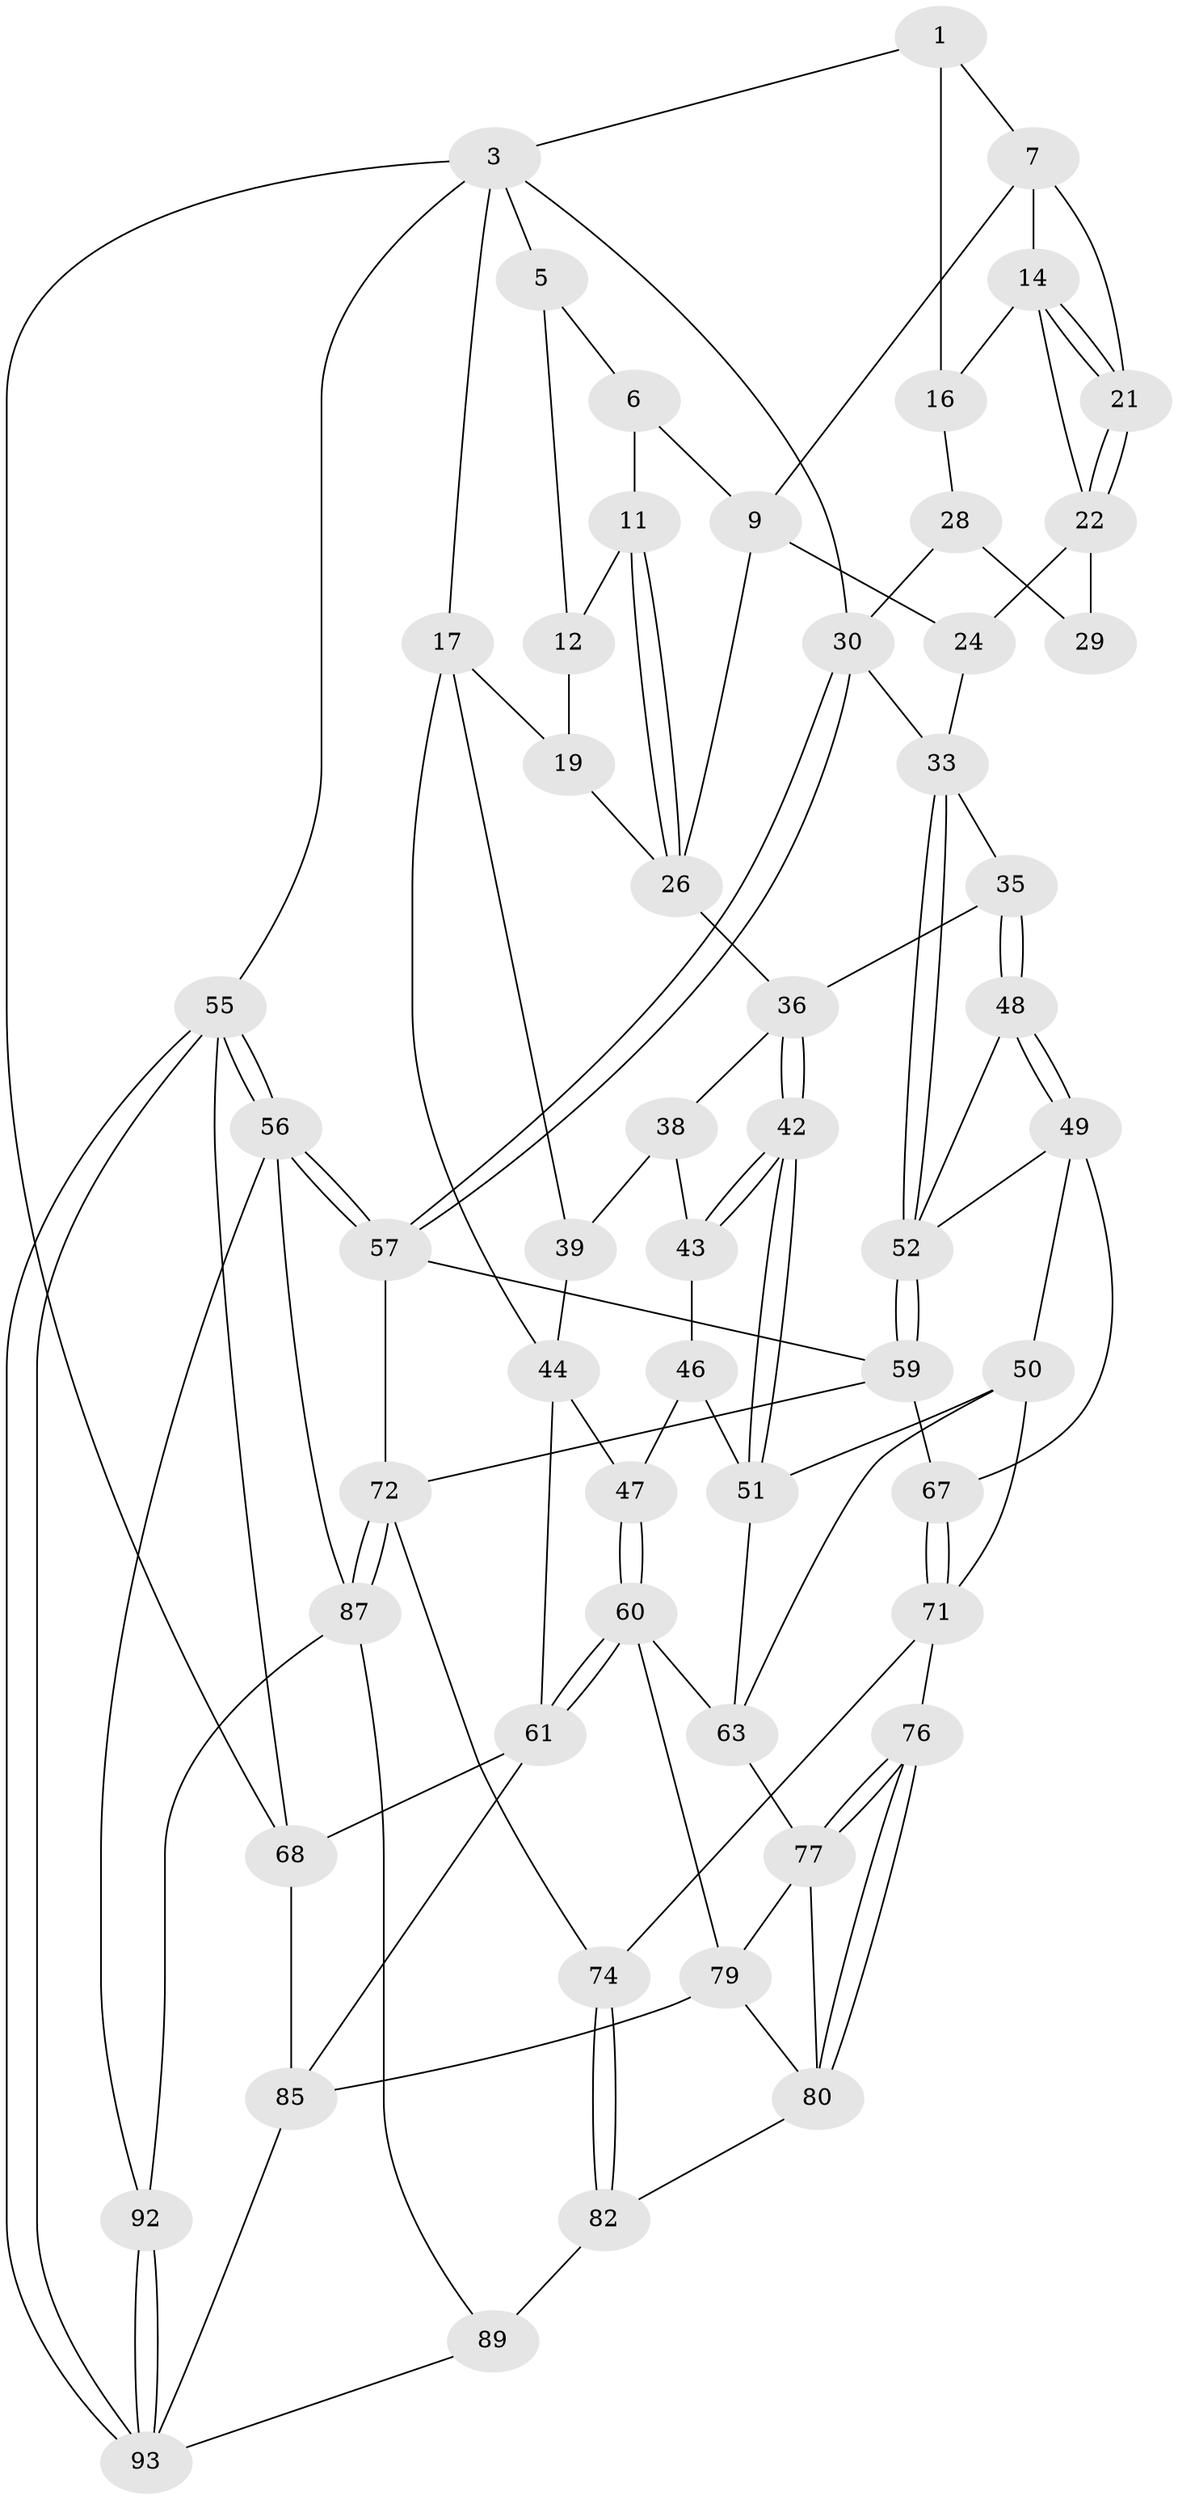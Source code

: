 // original degree distribution, {3: 0.0425531914893617, 6: 0.23404255319148937, 5: 0.5106382978723404, 4: 0.2127659574468085}
// Generated by graph-tools (version 1.1) at 2025/42/03/06/25 10:42:29]
// undirected, 56 vertices, 122 edges
graph export_dot {
graph [start="1"]
  node [color=gray90,style=filled];
  1 [pos="+0.46699878133968764+0",super="+2"];
  3 [pos="+1+0",super="+4"];
  5 [pos="+0.2231977162320201+0"];
  6 [pos="+0.2921196103194294+0",super="+10"];
  7 [pos="+0.49253237704049485+0.00942941037831968",super="+8"];
  9 [pos="+0.4465740352491891+0.16631471653838342",super="+25"];
  11 [pos="+0.2568709589457326+0.16722274889192248"];
  12 [pos="+0.24410522804363727+0.15644188046188084",super="+13"];
  14 [pos="+0.6235431530977515+0.07707758973074644",super="+15"];
  16 [pos="+0.9384096715622133+0"];
  17 [pos="+0+0.19182820414847707",super="+18"];
  19 [pos="+0.0370072669560759+0.18944635660259088",super="+20"];
  21 [pos="+0.570271920466664+0.1428444008169124"];
  22 [pos="+0.6234286543061947+0.19868129994864525",super="+23"];
  24 [pos="+0.5611663894695301+0.2796576775499577"];
  26 [pos="+0.33399096802726586+0.2963916724499866",super="+27"];
  28 [pos="+0.8170883616966269+0.10066942434374374",super="+32"];
  29 [pos="+0.6845915327904176+0.23902519578754589"];
  30 [pos="+1+0.3239684232590979",super="+31"];
  33 [pos="+0.7271089126162753+0.4755473579459277",super="+34"];
  35 [pos="+0.4107102799914322+0.45230131391097683"];
  36 [pos="+0.34361053002133374+0.4113201581620443",super="+37"];
  38 [pos="+0.14869264590982226+0.40764306701965053",super="+40"];
  39 [pos="+0.11795121891292583+0.4039197124645756",super="+41"];
  42 [pos="+0.2433955077595218+0.5932497196112322"];
  43 [pos="+0.1628443264810431+0.568159853617298"];
  44 [pos="+0.015161870825546701+0.5475433299719383",super="+45"];
  46 [pos="+0.12815337539729765+0.5987215280684837"];
  47 [pos="+0.07135027738389915+0.6256986013338868"];
  48 [pos="+0.4314341575179804+0.5622551990437418"];
  49 [pos="+0.393902377503802+0.6500031953933032",super="+65"];
  50 [pos="+0.3417972110901398+0.6910007057604796",super="+69"];
  51 [pos="+0.2532473886338775+0.6399581123441307",super="+54"];
  52 [pos="+0.7241539771740767+0.5277976438800833",super="+53"];
  55 [pos="+1+1"];
  56 [pos="+1+1",super="+90"];
  57 [pos="+1+0.773367499971478",super="+58"];
  59 [pos="+0.7462480769931681+0.5941053081896606",super="+66"];
  60 [pos="+0.062190767697274316+0.7650127553132358",super="+64"];
  61 [pos="+0.05060509469598613+0.7692762776076763",super="+62"];
  63 [pos="+0.13664660861793787+0.7628891728118057",super="+70"];
  67 [pos="+0.5268475031333485+0.7543582349085783"];
  68 [pos="+0+1"];
  71 [pos="+0.5267628272000358+0.754531391021669",super="+75"];
  72 [pos="+0.7425440627621975+0.8540416097846968",super="+73"];
  74 [pos="+0.5761051214863946+0.8573141612764794"];
  76 [pos="+0.45282933351082033+0.844178002495962"];
  77 [pos="+0.3432680360213492+0.7926849989056944",super="+78"];
  79 [pos="+0.1922095891324774+0.8699314182280102",super="+84"];
  80 [pos="+0.45817726317338425+0.9217639808611197",super="+81"];
  82 [pos="+0.5700809114706838+0.8771697100126862",super="+83"];
  85 [pos="+0.18525148044298764+1",super="+86"];
  87 [pos="+0.7441103880521608+0.8603843969282547",super="+88"];
  89 [pos="+0.656210717585352+0.9348198831926045",super="+91"];
  92 [pos="+0.7548026593927623+0.9379260829435673"];
  93 [pos="+0.8125250724574876+1",super="+94"];
  1 -- 7;
  1 -- 16;
  1 -- 3;
  3 -- 30;
  3 -- 55;
  3 -- 17;
  3 -- 68;
  3 -- 5;
  5 -- 6;
  5 -- 12;
  6 -- 9;
  6 -- 11;
  7 -- 14;
  7 -- 9;
  7 -- 21;
  9 -- 24;
  9 -- 26;
  11 -- 12;
  11 -- 26;
  11 -- 26;
  12 -- 19 [weight=2];
  14 -- 21;
  14 -- 21;
  14 -- 16;
  14 -- 22;
  16 -- 28;
  17 -- 19;
  17 -- 39;
  17 -- 44;
  19 -- 26;
  21 -- 22;
  21 -- 22;
  22 -- 24;
  22 -- 29;
  24 -- 33;
  26 -- 36;
  28 -- 29 [weight=2];
  28 -- 30;
  30 -- 57;
  30 -- 57;
  30 -- 33;
  33 -- 52;
  33 -- 52;
  33 -- 35;
  35 -- 36;
  35 -- 48;
  35 -- 48;
  36 -- 42;
  36 -- 42;
  36 -- 38;
  38 -- 43;
  38 -- 39;
  39 -- 44;
  42 -- 43;
  42 -- 43;
  42 -- 51;
  42 -- 51;
  43 -- 46;
  44 -- 47;
  44 -- 61;
  46 -- 47;
  46 -- 51;
  47 -- 60;
  47 -- 60;
  48 -- 49;
  48 -- 49;
  48 -- 52;
  49 -- 50;
  49 -- 67;
  49 -- 52;
  50 -- 51;
  50 -- 71;
  50 -- 63;
  51 -- 63;
  52 -- 59;
  52 -- 59;
  55 -- 56;
  55 -- 56;
  55 -- 93;
  55 -- 93;
  55 -- 68;
  56 -- 57;
  56 -- 57;
  56 -- 92;
  56 -- 87;
  57 -- 72;
  57 -- 59;
  59 -- 67;
  59 -- 72;
  60 -- 61;
  60 -- 61;
  60 -- 79;
  60 -- 63;
  61 -- 85;
  61 -- 68;
  63 -- 77;
  67 -- 71;
  67 -- 71;
  68 -- 85;
  71 -- 74;
  71 -- 76;
  72 -- 87;
  72 -- 87;
  72 -- 74;
  74 -- 82;
  74 -- 82;
  76 -- 77;
  76 -- 77;
  76 -- 80;
  76 -- 80;
  77 -- 80;
  77 -- 79;
  79 -- 80;
  79 -- 85;
  80 -- 82;
  82 -- 89 [weight=2];
  85 -- 93;
  87 -- 89;
  87 -- 92;
  89 -- 93;
  92 -- 93;
  92 -- 93;
}
